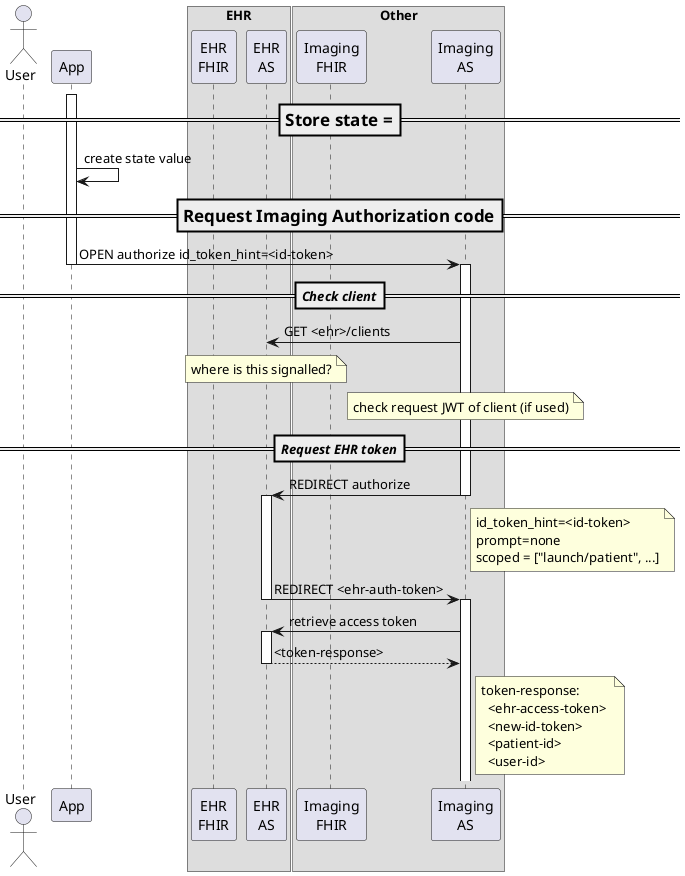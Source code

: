 @startuml

actor User
participant "App" as App
box EHR
    participant  "EHR\nFHIR" as EhrFHIR
    participant  "EHR\nAS" as EhrAS
end box
box Other
    participant  "Imaging\nFHIR" as OtherFHIR
    participant  "Imaging\nAS" as OtherAS
end box

=== Store state ===

activate App
App -> App: create state value 

=== Request Imaging Authorization code ==

OtherAS <- App --: OPEN authorize id_token_hint=<id-token>
    activate OtherAS

======= Check client ==

    OtherAS -> EhrAS: GET <ehr>/clients 
    note over EhrAS: where is this signalled?
    note over OtherAS: check request JWT of client (if used)


======= Request EHR token ==
    OtherAS -> EhrAS: REDIRECT authorize 
    note right of OtherAS 
        id_token_hint=<id-token> 
        prompt=none
        scoped = ["launch/patient", ...]
    end note  
    deactivate OtherAS
    activate EhrAS
    EhrAS -> OtherAS: REDIRECT <ehr-auth-token>
    deactivate EhrAS
    activate OtherAS
    OtherAS -> EhrAS++: retrieve access token
    OtherAS <-- EhrAS--: <token-response>
    note right of OtherAS
     token-response: 
       <ehr-access-token> 
       <new-id-token>
       <patient-id>
       <user-id>
    end note



@enduml